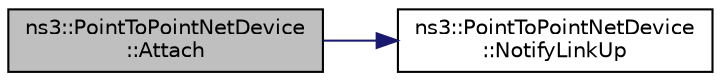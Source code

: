 digraph "ns3::PointToPointNetDevice::Attach"
{
 // LATEX_PDF_SIZE
  edge [fontname="Helvetica",fontsize="10",labelfontname="Helvetica",labelfontsize="10"];
  node [fontname="Helvetica",fontsize="10",shape=record];
  rankdir="LR";
  Node1 [label="ns3::PointToPointNetDevice\l::Attach",height=0.2,width=0.4,color="black", fillcolor="grey75", style="filled", fontcolor="black",tooltip="Attach the device to a channel."];
  Node1 -> Node2 [color="midnightblue",fontsize="10",style="solid",fontname="Helvetica"];
  Node2 [label="ns3::PointToPointNetDevice\l::NotifyLinkUp",height=0.2,width=0.4,color="black", fillcolor="white", style="filled",URL="$classns3_1_1_point_to_point_net_device.html#a3b7a16da1f47cdb6c702ed00b4dc2075",tooltip="Make the link up and running."];
}
